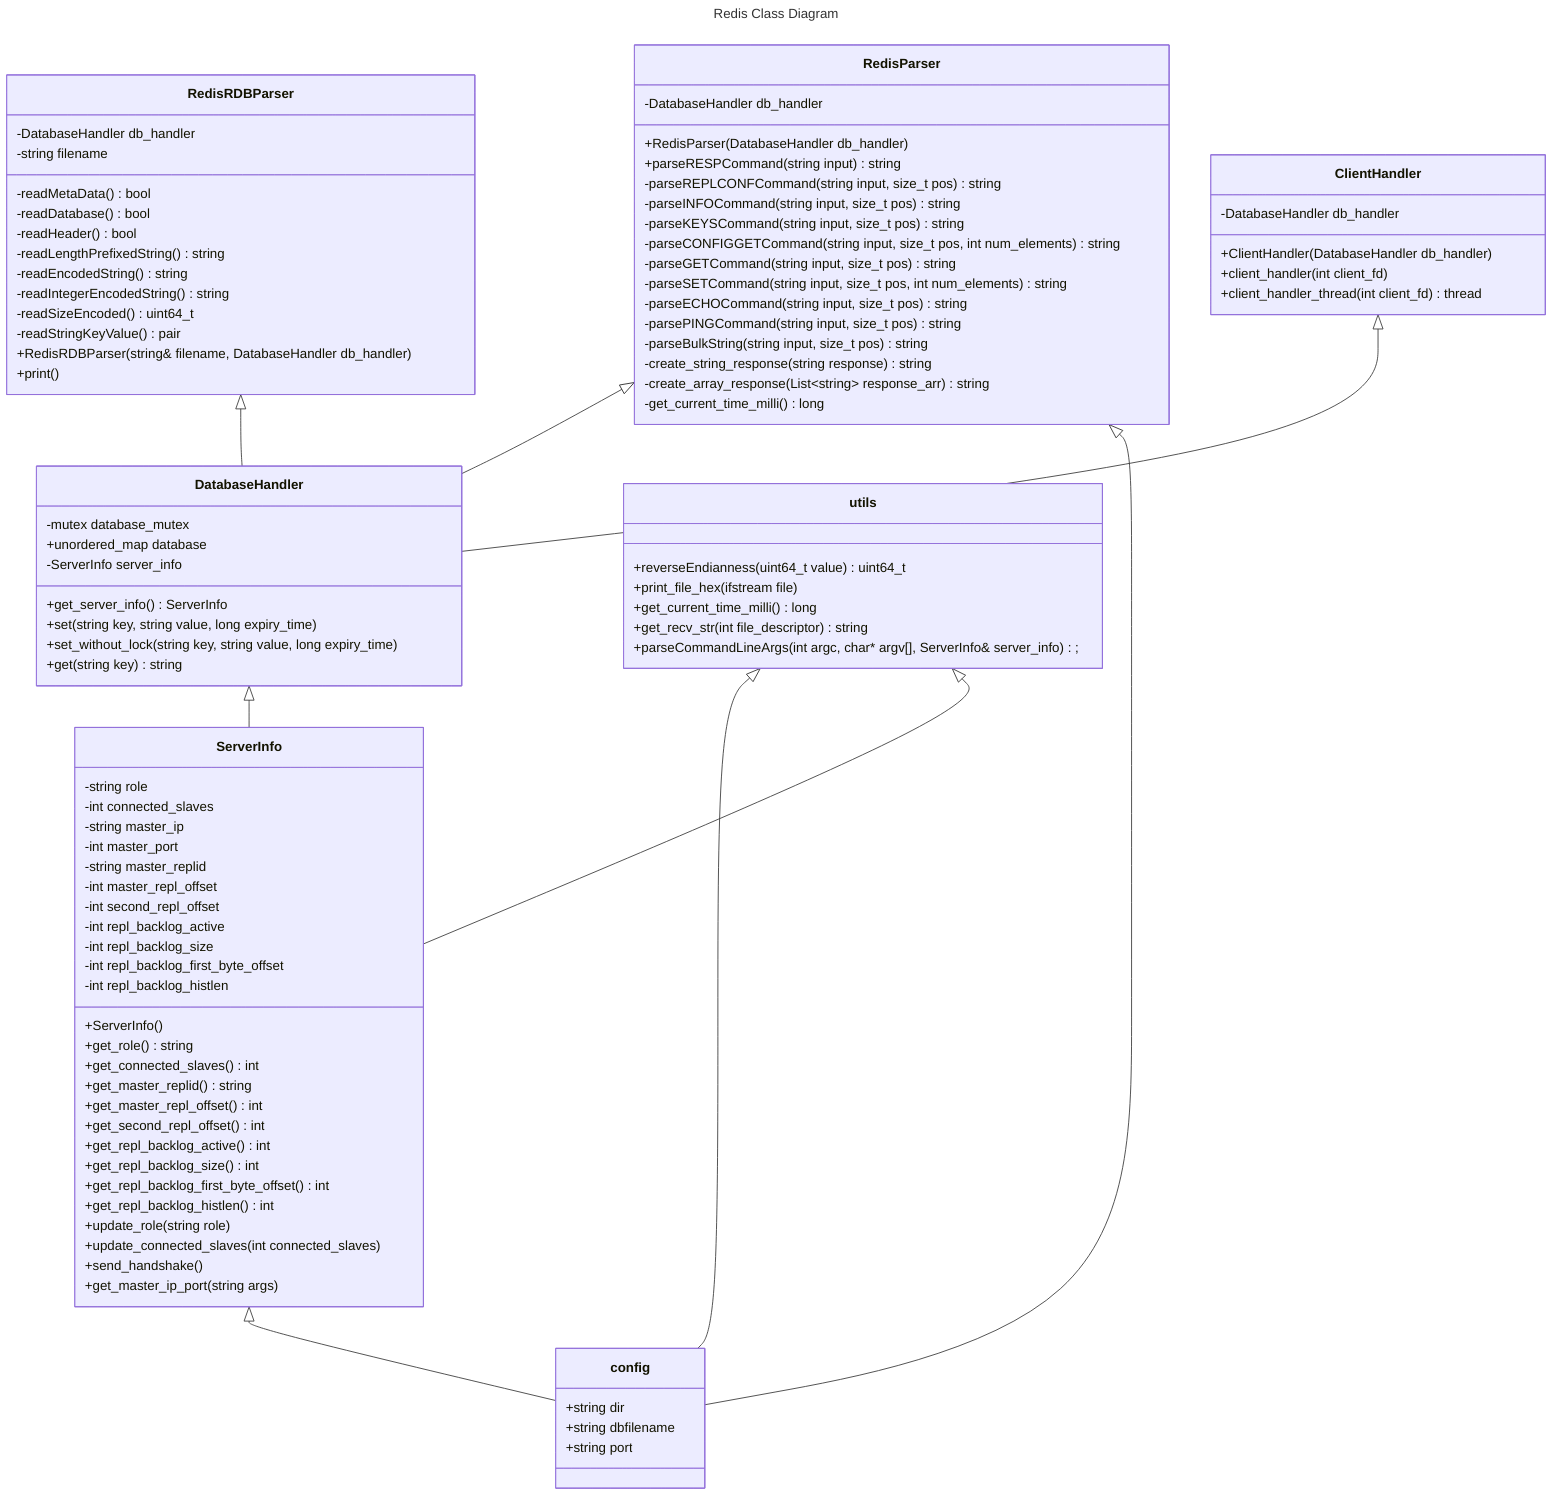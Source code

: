 ---
title: Redis Class Diagram
---
classDiagram
    RedisRDBParser <|-- DatabaseHandler
    ClientHandler <|-- DatabaseHandler
    RedisParser <|-- DatabaseHandler
    DatabaseHandler <|-- ServerInfo
    RedisParser <|-- config
    utils <|-- config
    ServerInfo <|-- config
    utils <|-- ServerInfo 
    class RedisRDBParser{
        -DatabaseHandler db_handler
        -string filename
        -readMetaData() bool
        -readDatabase() bool
        -readHeader() bool
        -readLengthPrefixedString() string
        -readEncodedString() string
        -readIntegerEncodedString() string
        -readSizeEncoded() uint64_t
        -readStringKeyValue() pair
        +RedisRDBParser(string& filename, DatabaseHandler db_handler)
        +print()
    }
    class DatabaseHandler{
        -mutex database_mutex
        +unordered_map database
        -ServerInfo server_info
        +get_server_info() ServerInfo
        +set(string key, string value, long expiry_time) 
        +set_without_lock(string key, string value, long expiry_time)
        +get(string key) string
    }
    class ClientHandler{ 
        +ClientHandler(DatabaseHandler db_handler)
        +client_handler(int client_fd)
        +client_handler_thread(int client_fd) thread
        -DatabaseHandler db_handler
    }
    class RedisParser{
        +RedisParser(DatabaseHandler db_handler)
        +parseRESPCommand(string input) string
        -DatabaseHandler db_handler
        -parseREPLCONFCommand(string input, size_t pos) string
        -parseINFOCommand(string input, size_t pos) string
        -parseKEYSCommand(string input, size_t pos) string
        -parseCONFIGGETCommand(string input, size_t pos, int num_elements) string
        -parseGETCommand(string input, size_t pos) string
        -parseSETCommand(string input, size_t pos, int num_elements) string
        -parseECHOCommand(string input, size_t pos) string
        -parsePINGCommand(string input, size_t pos) string
        -parseBulkString(string input, size_t pos) string
        -create_string_response(string response) string
        -create_array_response(List~string~ response_arr) string
        -get_current_time_milli() long
    }
    class ServerInfo{
        +ServerInfo()
        +get_role() string
        +get_connected_slaves() int
        +get_master_replid() string
        +get_master_repl_offset() int
        +get_second_repl_offset() int
        +get_repl_backlog_active() int
        +get_repl_backlog_size() int
        +get_repl_backlog_first_byte_offset() int
        +get_repl_backlog_histlen() int
        +update_role(string role)
        +update_connected_slaves(int connected_slaves)
        +send_handshake()
        +get_master_ip_port(string args)

        -string role
        -int connected_slaves
        -string master_ip
        -int master_port
        -string master_replid
        -int master_repl_offset
        -int second_repl_offset
        -int repl_backlog_active
        -int repl_backlog_size
        -int repl_backlog_first_byte_offset
        -int repl_backlog_histlen
    }
    class config{
        +string dir
        +string dbfilename
        +string port
    }
    class utils{
        +reverseEndianness(uint64_t value) uint64_t
        +print_file_hex(ifstream file)
        +get_current_time_milli() long
        +get_recv_str(int file_descriptor) string
        +parseCommandLineArgs(int argc, char* argv[], ServerInfo& server_info);
    }